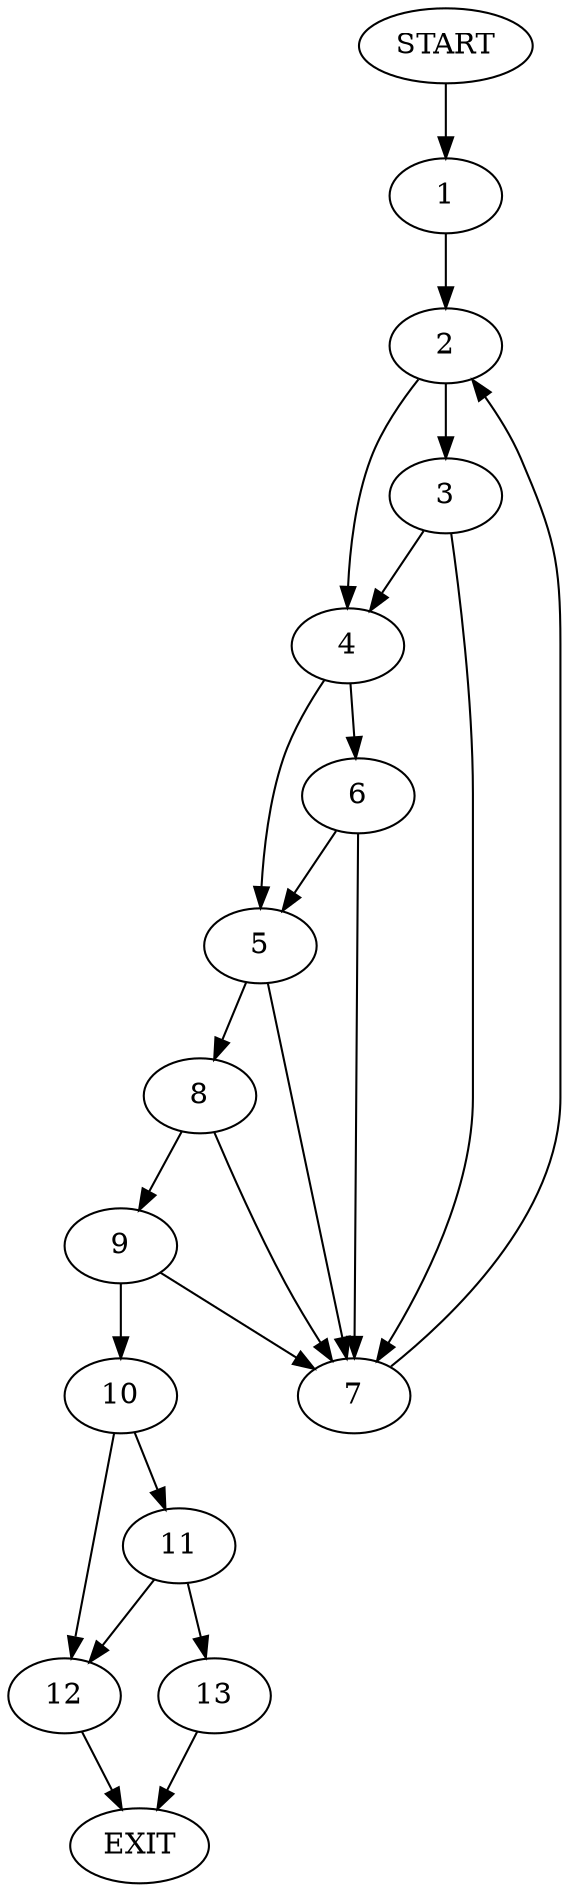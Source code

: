 digraph {
0 [label="START"]
14 [label="EXIT"]
0 -> 1
1 -> 2
2 -> 3
2 -> 4
4 -> 5
4 -> 6
3 -> 7
3 -> 4
7 -> 2
5 -> 7
5 -> 8
6 -> 7
6 -> 5
8 -> 7
8 -> 9
9 -> 7
9 -> 10
10 -> 11
10 -> 12
11 -> 12
11 -> 13
12 -> 14
13 -> 14
}
